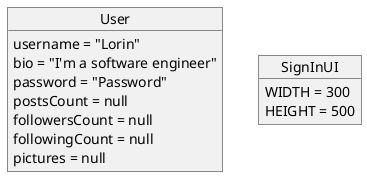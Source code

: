 @startuml Object Diagram

object User {
    username = "Lorin"
    bio = "I'm a software engineer"
    password = "Password"
    postsCount = null
    followersCount = null
    followingCount = null
    pictures = null
}  

object SignInUI {
    WIDTH = 300
    HEIGHT = 500

}

@enduml